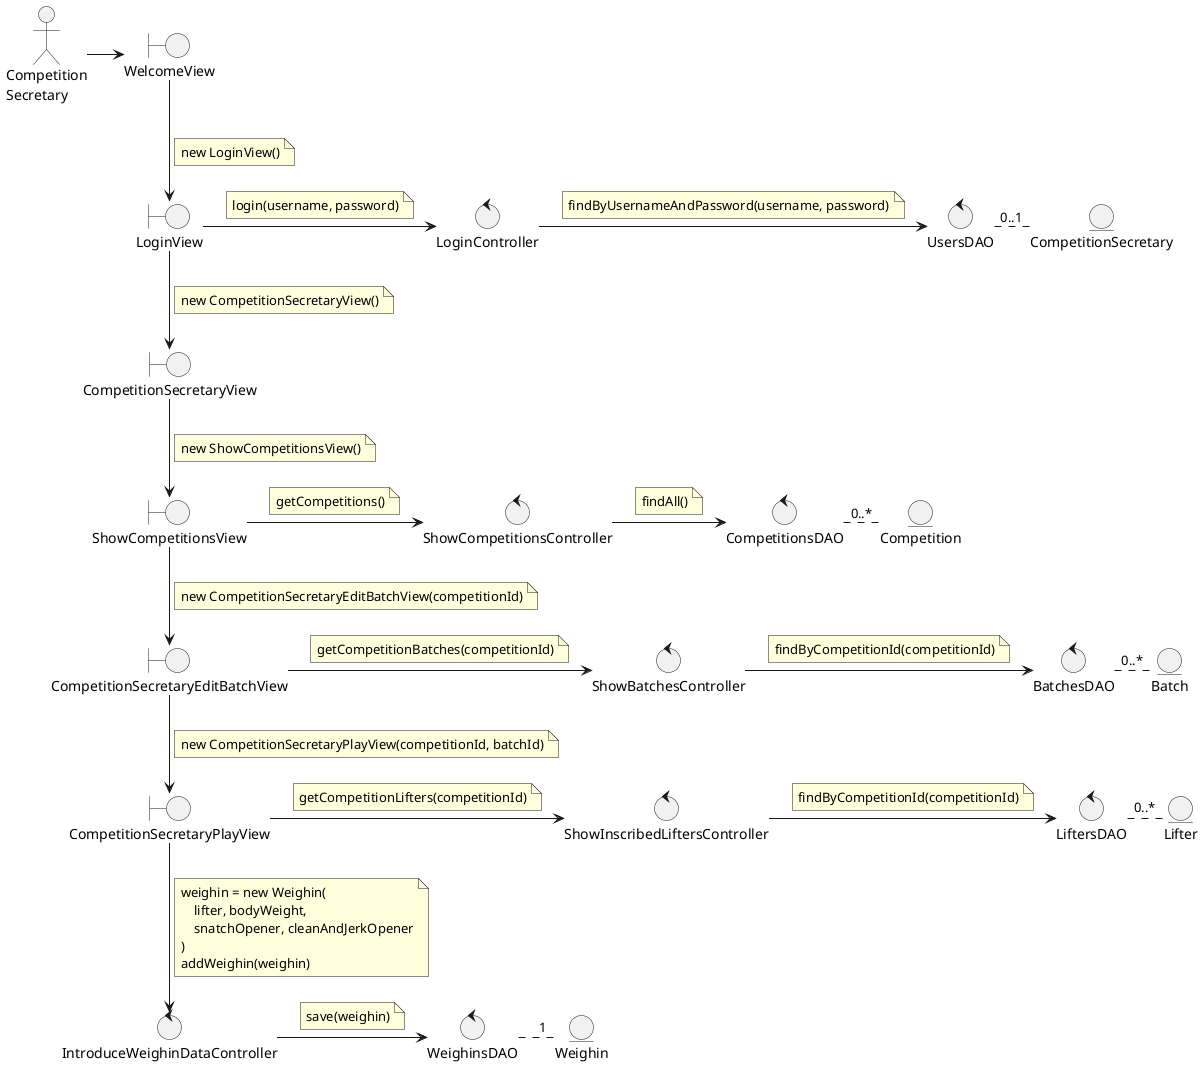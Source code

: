 @startuml
actor user as "Competition\nSecretary"

boundary WelcomeView
boundary LoginView
control LoginController
control UsersDAO
entity CompetitionSecretary

boundary CompetitionSecretaryView
boundary ShowCompetitionsView
control ShowCompetitionsController
control CompetitionsDAO
entity Competition

boundary CompetitionSecretaryEditBatchView
control ShowBatchesController
control BatchesDAO
entity Batch

boundary CompetitionSecretaryPlayView
control ShowInscribedLiftersController
control LiftersDAO
entity Lifter
control IntroduceWeighinDataController
control WeighinsDAO
entity Weighin

user -right-> WelcomeView

WelcomeView --> LoginView
note on link
  new LoginView()
end note

LoginView -right-> LoginController
note on link
  login(username, password)
end note

LoginController -right-> UsersDAO
note on link
  findByUsernameAndPassword(username, password)
end note

UsersDAO .right. "0..1" CompetitionSecretary

LoginView --> CompetitionSecretaryView
note on link
  new CompetitionSecretaryView()
end note

CompetitionSecretaryView --> ShowCompetitionsView
note on link
  new ShowCompetitionsView()
end note

ShowCompetitionsView -right-> ShowCompetitionsController
note on link
  getCompetitions()
end note

ShowCompetitionsController -right-> CompetitionsDAO
note on link
  findAll()
end note

CompetitionsDAO .right. "0..*" Competition

ShowCompetitionsView --> CompetitionSecretaryEditBatchView
note on link
  new CompetitionSecretaryEditBatchView(competitionId)
end note

CompetitionSecretaryEditBatchView -right-> ShowBatchesController
note on link
  getCompetitionBatches(competitionId)
end note

ShowBatchesController -right-> BatchesDAO
note on link
  findByCompetitionId(competitionId)
end note

BatchesDAO .right. "0..*" Batch

CompetitionSecretaryEditBatchView --> CompetitionSecretaryPlayView
note on link
  new CompetitionSecretaryPlayView(competitionId, batchId)
end note

CompetitionSecretaryPlayView -right-> ShowInscribedLiftersController
note on link
  getCompetitionLifters(competitionId)
end note

ShowInscribedLiftersController -right-> LiftersDAO
note on link
  findByCompetitionId(competitionId)
end note

LiftersDAO .right. "0..*" Lifter

CompetitionSecretaryPlayView --> IntroduceWeighinDataController
note on link
  weighin = new Weighin(
      lifter, bodyWeight, 
      snatchOpener, cleanAndJerkOpener
  )
  addWeighin(weighin)
end note

IntroduceWeighinDataController -right-> WeighinsDAO
note on link
  save(weighin)
end note

WeighinsDAO .right. "1" Weighin

@enduml
